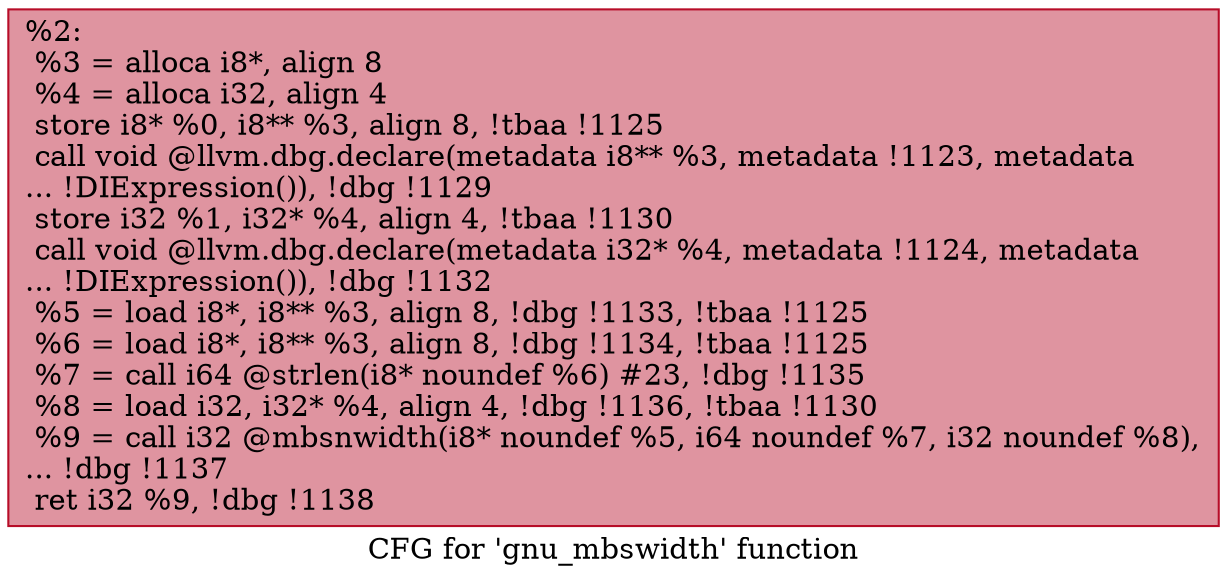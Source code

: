 digraph "CFG for 'gnu_mbswidth' function" {
	label="CFG for 'gnu_mbswidth' function";

	Node0x16d08a0 [shape=record,color="#b70d28ff", style=filled, fillcolor="#b70d2870",label="{%2:\l  %3 = alloca i8*, align 8\l  %4 = alloca i32, align 4\l  store i8* %0, i8** %3, align 8, !tbaa !1125\l  call void @llvm.dbg.declare(metadata i8** %3, metadata !1123, metadata\l... !DIExpression()), !dbg !1129\l  store i32 %1, i32* %4, align 4, !tbaa !1130\l  call void @llvm.dbg.declare(metadata i32* %4, metadata !1124, metadata\l... !DIExpression()), !dbg !1132\l  %5 = load i8*, i8** %3, align 8, !dbg !1133, !tbaa !1125\l  %6 = load i8*, i8** %3, align 8, !dbg !1134, !tbaa !1125\l  %7 = call i64 @strlen(i8* noundef %6) #23, !dbg !1135\l  %8 = load i32, i32* %4, align 4, !dbg !1136, !tbaa !1130\l  %9 = call i32 @mbsnwidth(i8* noundef %5, i64 noundef %7, i32 noundef %8),\l... !dbg !1137\l  ret i32 %9, !dbg !1138\l}"];
}
